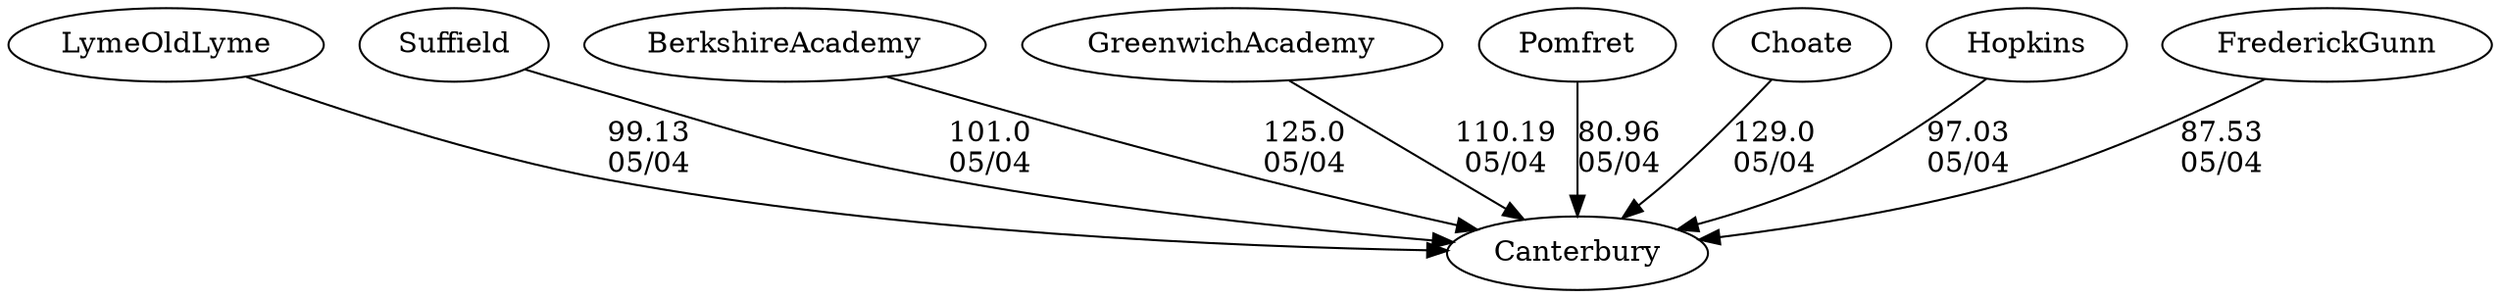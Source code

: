 digraph girls2foursCanterbury {Canterbury [URL="girls2foursCanterburyCanterbury.html"];LymeOldLyme [URL="girls2foursCanterburyLymeOldLyme.html"];Suffield [URL="girls2foursCanterburySuffield.html"];BerkshireAcademy [URL="girls2foursCanterburyBerkshireAcademy.html"];GreenwichAcademy [URL="girls2foursCanterburyGreenwichAcademy.html"];Pomfret [URL="girls2foursCanterburyPomfret.html"];Choate [URL="girls2foursCanterburyChoate.html"];Hopkins [URL="girls2foursCanterburyHopkins.html"];FrederickGunn [URL="girls2foursCanterburyFrederickGunn.html"];Suffield -> Canterbury[label="101.0
05/04", weight="-1", tooltip="Founder's Day Regatta			
", URL="", random="random"]; 
LymeOldLyme -> Canterbury[label="99.13
05/04", weight="1", tooltip="Founder's Day Regatta			
", URL="", random="random"]; 
Hopkins -> Canterbury[label="97.03
05/04", weight="3", tooltip="Founder's Day Regatta			
", URL="", random="random"]; 
FrederickGunn -> Canterbury[label="87.53
05/04", weight="13", tooltip="Founder's Day Regatta			
", URL="", random="random"]; 
Pomfret -> Canterbury[label="80.96
05/04", weight="20", tooltip="Founder's Day Regatta			
", URL="", random="random"]; 
Choate -> Canterbury[label="129.0
05/04", weight="-29", tooltip="Founder's Day Regatta			
", URL="", random="random"]; 
BerkshireAcademy -> Canterbury[label="125.0
05/04", weight="-25", tooltip="Founder's Day Regatta			
", URL="", random="random"]; 
GreenwichAcademy -> Canterbury[label="110.19
05/04", weight="-10", tooltip="Founder's Day Regatta			
", URL="", random="random"]}